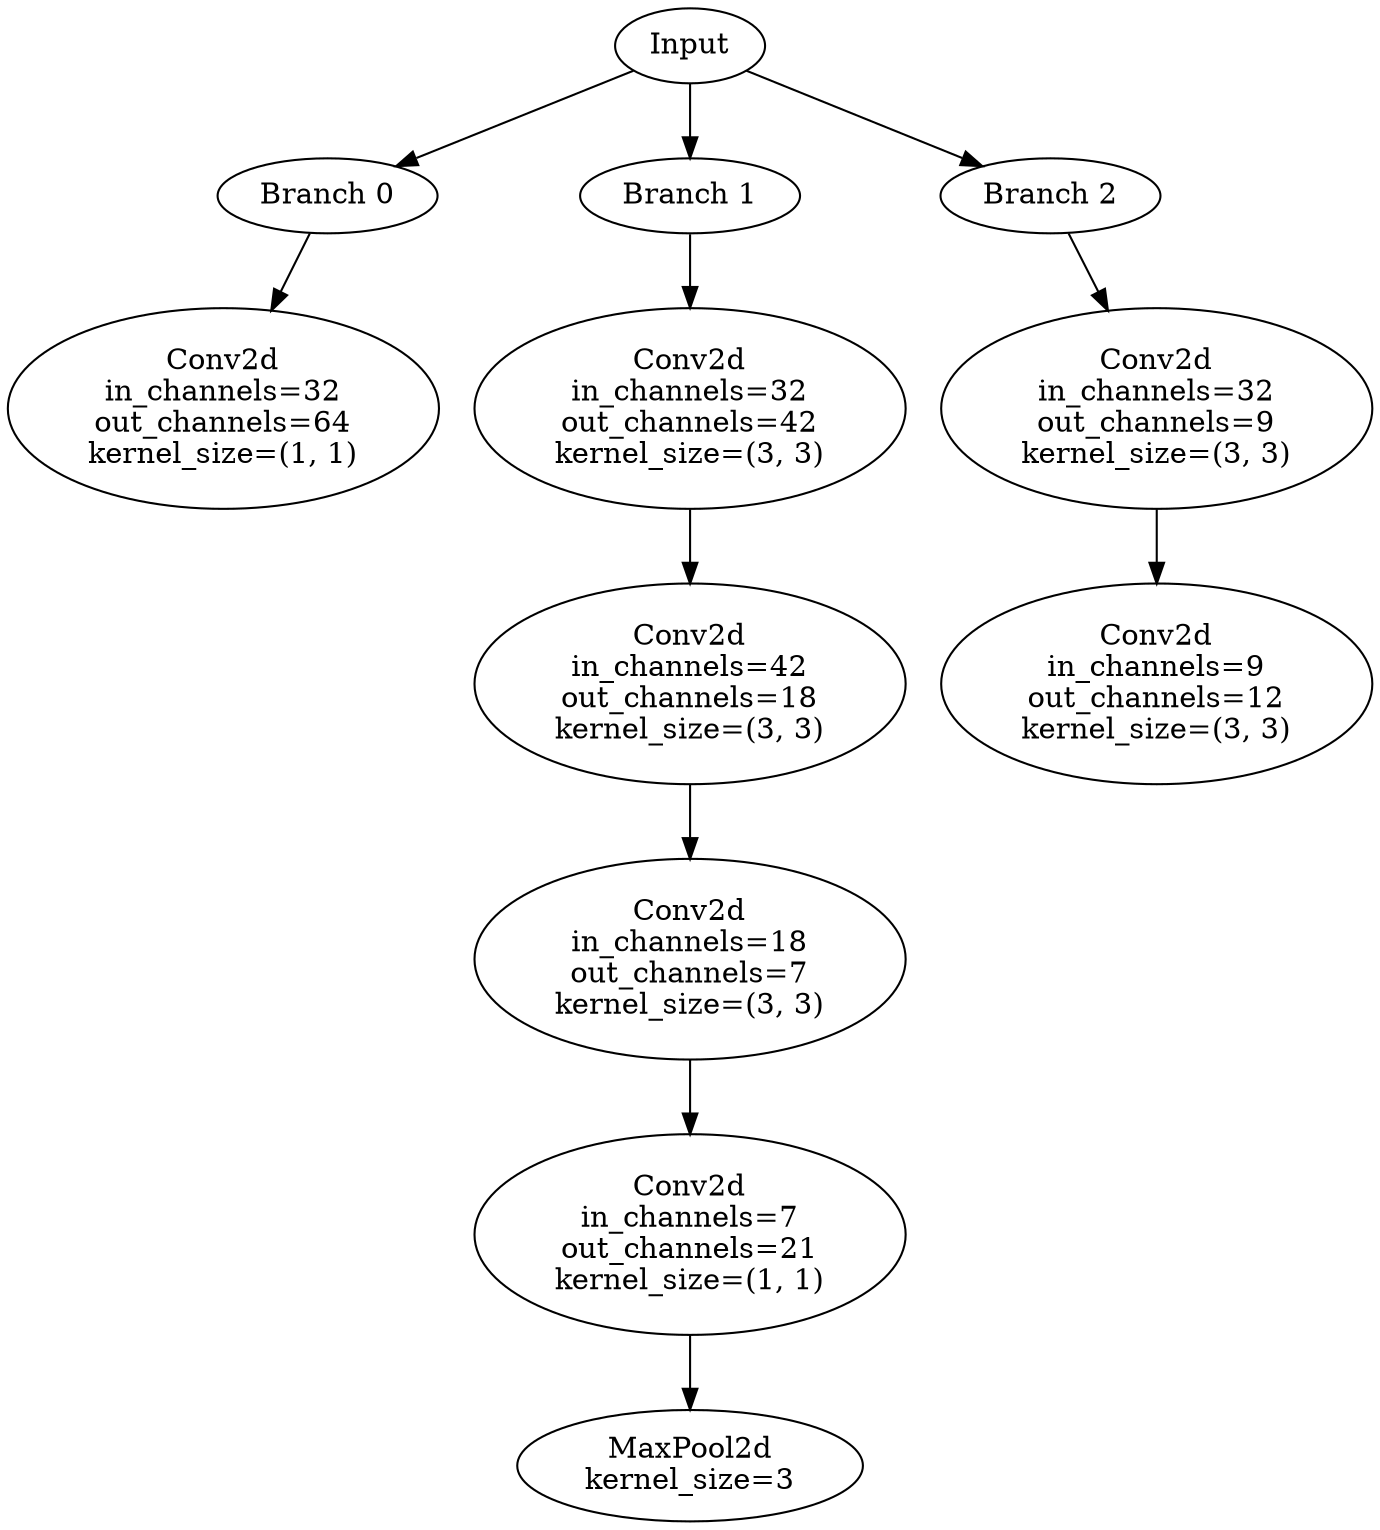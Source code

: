 // Inception Module - Coral 4
digraph {
	Input [label=Input]
	Branch_0 [label="Branch 0"]
	Input -> Branch_0
	Branch_0_Layer_0 [label="Conv2d
in_channels=32
out_channels=64
kernel_size=(1, 1)"]
	Branch_0 -> Branch_0_Layer_0
	Branch_1 [label="Branch 1"]
	Input -> Branch_1
	Branch_1_Layer_0 [label="Conv2d
in_channels=32
out_channels=42
kernel_size=(3, 3)"]
	Branch_1 -> Branch_1_Layer_0
	Branch_1_Layer_1 [label="Conv2d
in_channels=42
out_channels=18
kernel_size=(3, 3)"]
	Branch_1_Layer_0 -> Branch_1_Layer_1
	Branch_1_Layer_2 [label="Conv2d
in_channels=18
out_channels=7
kernel_size=(3, 3)"]
	Branch_1_Layer_1 -> Branch_1_Layer_2
	Branch_1_Layer_3 [label="Conv2d
in_channels=7
out_channels=21
kernel_size=(1, 1)"]
	Branch_1_Layer_2 -> Branch_1_Layer_3
	Branch_1_Layer_4 [label="MaxPool2d
kernel_size=3"]
	Branch_1_Layer_3 -> Branch_1_Layer_4
	Branch_2 [label="Branch 2"]
	Input -> Branch_2
	Branch_2_Layer_0 [label="Conv2d
in_channels=32
out_channels=9
kernel_size=(3, 3)"]
	Branch_2 -> Branch_2_Layer_0
	Branch_2_Layer_1 [label="Conv2d
in_channels=9
out_channels=12
kernel_size=(3, 3)"]
	Branch_2_Layer_0 -> Branch_2_Layer_1
}
